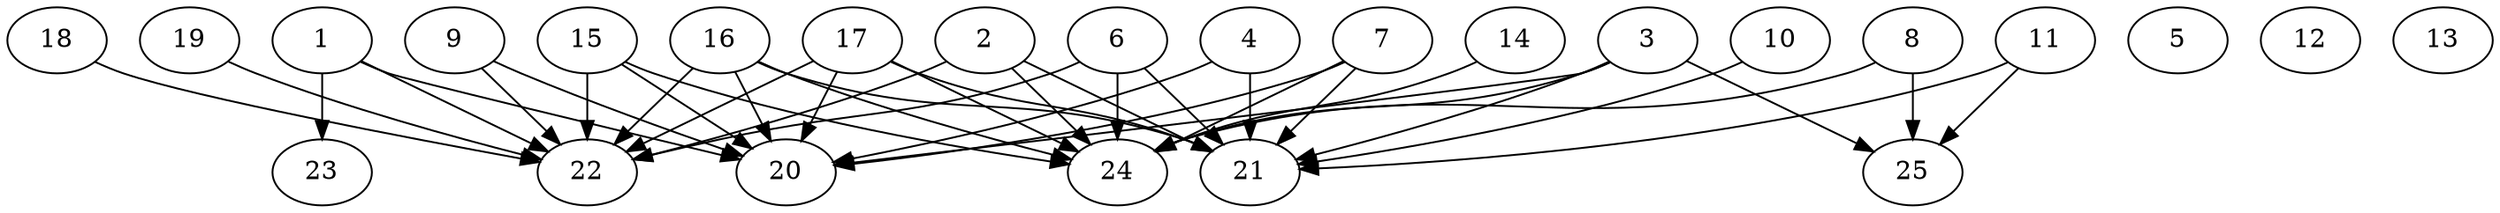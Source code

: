 // DAG automatically generated by daggen at Thu Oct  3 14:00:40 2019
// ./daggen --dot -n 25 --ccr 0.5 --fat 0.9 --regular 0.5 --density 0.5 --mindata 5242880 --maxdata 52428800 
digraph G {
  1 [size="36855808", alpha="0.08", expect_size="18427904"] 
  1 -> 20 [size ="18427904"]
  1 -> 22 [size ="18427904"]
  1 -> 23 [size ="18427904"]
  2 [size="13309952", alpha="0.17", expect_size="6654976"] 
  2 -> 21 [size ="6654976"]
  2 -> 22 [size ="6654976"]
  2 -> 24 [size ="6654976"]
  3 [size="52600832", alpha="0.13", expect_size="26300416"] 
  3 -> 20 [size ="26300416"]
  3 -> 21 [size ="26300416"]
  3 -> 24 [size ="26300416"]
  3 -> 25 [size ="26300416"]
  4 [size="99145728", alpha="0.12", expect_size="49572864"] 
  4 -> 20 [size ="49572864"]
  4 -> 21 [size ="49572864"]
  5 [size="62005248", alpha="0.15", expect_size="31002624"] 
  6 [size="83191808", alpha="0.14", expect_size="41595904"] 
  6 -> 21 [size ="41595904"]
  6 -> 22 [size ="41595904"]
  6 -> 24 [size ="41595904"]
  7 [size="11319296", alpha="0.01", expect_size="5659648"] 
  7 -> 20 [size ="5659648"]
  7 -> 21 [size ="5659648"]
  7 -> 24 [size ="5659648"]
  8 [size="82454528", alpha="0.18", expect_size="41227264"] 
  8 -> 24 [size ="41227264"]
  8 -> 25 [size ="41227264"]
  9 [size="37709824", alpha="0.11", expect_size="18854912"] 
  9 -> 20 [size ="18854912"]
  9 -> 22 [size ="18854912"]
  10 [size="81844224", alpha="0.03", expect_size="40922112"] 
  10 -> 21 [size ="40922112"]
  11 [size="36728832", alpha="0.05", expect_size="18364416"] 
  11 -> 21 [size ="18364416"]
  11 -> 25 [size ="18364416"]
  12 [size="74633216", alpha="0.19", expect_size="37316608"] 
  13 [size="58527744", alpha="0.18", expect_size="29263872"] 
  14 [size="24995840", alpha="0.13", expect_size="12497920"] 
  14 -> 24 [size ="12497920"]
  15 [size="79745024", alpha="0.07", expect_size="39872512"] 
  15 -> 20 [size ="39872512"]
  15 -> 22 [size ="39872512"]
  15 -> 24 [size ="39872512"]
  16 [size="58130432", alpha="0.04", expect_size="29065216"] 
  16 -> 20 [size ="29065216"]
  16 -> 21 [size ="29065216"]
  16 -> 22 [size ="29065216"]
  16 -> 24 [size ="29065216"]
  17 [size="28295168", alpha="0.10", expect_size="14147584"] 
  17 -> 20 [size ="14147584"]
  17 -> 21 [size ="14147584"]
  17 -> 22 [size ="14147584"]
  17 -> 24 [size ="14147584"]
  18 [size="33052672", alpha="0.16", expect_size="16526336"] 
  18 -> 22 [size ="16526336"]
  19 [size="23209984", alpha="0.18", expect_size="11604992"] 
  19 -> 22 [size ="11604992"]
  20 [size="75405312", alpha="0.20", expect_size="37702656"] 
  21 [size="89847808", alpha="0.07", expect_size="44923904"] 
  22 [size="17451008", alpha="0.14", expect_size="8725504"] 
  23 [size="13000704", alpha="0.11", expect_size="6500352"] 
  24 [size="96634880", alpha="0.06", expect_size="48317440"] 
  25 [size="61974528", alpha="0.12", expect_size="30987264"] 
}
